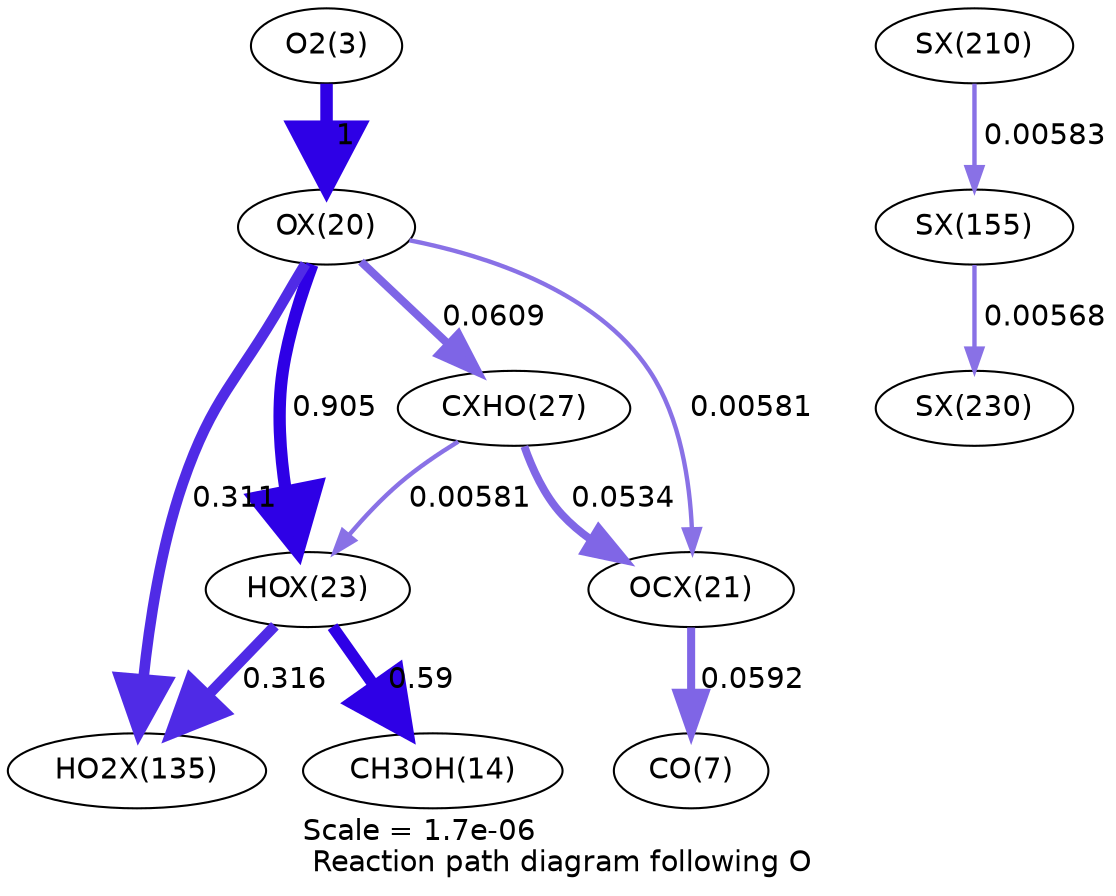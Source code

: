 digraph reaction_paths {
center=1;
s5 -> s30[fontname="Helvetica", penwidth=6, arrowsize=3, color="0.7, 1.5, 0.9"
, label=" 1"];
s30 -> s33[fontname="Helvetica", penwidth=5.92, arrowsize=2.96, color="0.7, 1.41, 0.9"
, label=" 0.905"];
s30 -> s36[fontname="Helvetica", penwidth=3.89, arrowsize=1.94, color="0.7, 0.561, 0.9"
, label=" 0.0609"];
s30 -> s31[fontname="Helvetica", penwidth=2.11, arrowsize=1.06, color="0.7, 0.506, 0.9"
, label=" 0.00581"];
s30 -> s47[fontname="Helvetica", penwidth=5.12, arrowsize=2.56, color="0.7, 0.811, 0.9"
, label=" 0.311"];
s33 -> s16[fontname="Helvetica", penwidth=5.6, arrowsize=2.8, color="0.7, 1.09, 0.9"
, label=" 0.59"];
s36 -> s33[fontname="Helvetica", penwidth=2.11, arrowsize=1.06, color="0.7, 0.506, 0.9"
, label=" 0.00581"];
s33 -> s47[fontname="Helvetica", penwidth=5.13, arrowsize=2.57, color="0.7, 0.816, 0.9"
, label=" 0.316"];
s36 -> s31[fontname="Helvetica", penwidth=3.79, arrowsize=1.89, color="0.7, 0.553, 0.9"
, label=" 0.0534"];
s31 -> s9[fontname="Helvetica", penwidth=3.87, arrowsize=1.93, color="0.7, 0.559, 0.9"
, label=" 0.0592"];
s58 -> s50[fontname="Helvetica", penwidth=2.12, arrowsize=1.06, color="0.7, 0.506, 0.9"
, label=" 0.00583"];
s50 -> s59[fontname="Helvetica", penwidth=2.1, arrowsize=1.05, color="0.7, 0.506, 0.9"
, label=" 0.00568"];
s5 [ fontname="Helvetica", label="O2(3)"];
s9 [ fontname="Helvetica", label="CO(7)"];
s16 [ fontname="Helvetica", label="CH3OH(14)"];
s30 [ fontname="Helvetica", label="OX(20)"];
s31 [ fontname="Helvetica", label="OCX(21)"];
s33 [ fontname="Helvetica", label="HOX(23)"];
s36 [ fontname="Helvetica", label="CXHO(27)"];
s47 [ fontname="Helvetica", label="HO2X(135)"];
s50 [ fontname="Helvetica", label="SX(155)"];
s58 [ fontname="Helvetica", label="SX(210)"];
s59 [ fontname="Helvetica", label="SX(230)"];
 label = "Scale = 1.7e-06\l Reaction path diagram following O";
 fontname = "Helvetica";
}

